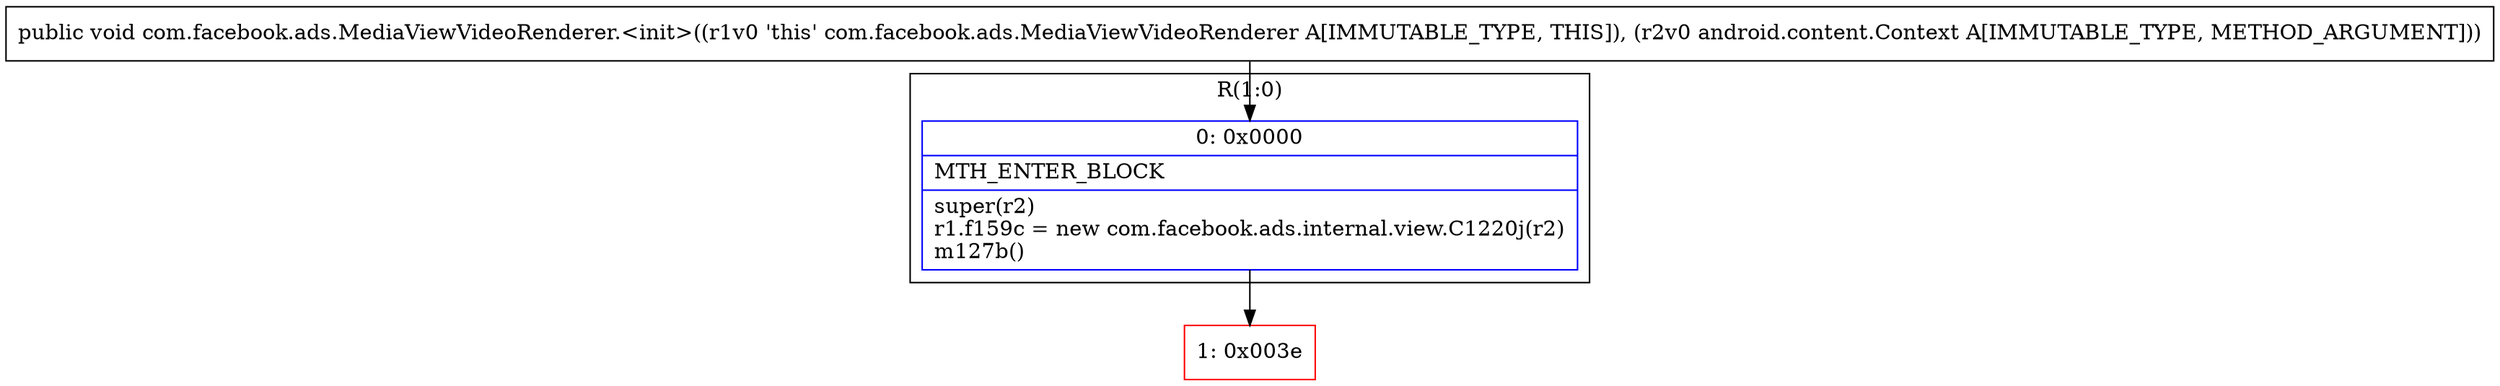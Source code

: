 digraph "CFG forcom.facebook.ads.MediaViewVideoRenderer.\<init\>(Landroid\/content\/Context;)V" {
subgraph cluster_Region_22225452 {
label = "R(1:0)";
node [shape=record,color=blue];
Node_0 [shape=record,label="{0\:\ 0x0000|MTH_ENTER_BLOCK\l|super(r2)\lr1.f159c = new com.facebook.ads.internal.view.C1220j(r2)\lm127b()\l}"];
}
Node_1 [shape=record,color=red,label="{1\:\ 0x003e}"];
MethodNode[shape=record,label="{public void com.facebook.ads.MediaViewVideoRenderer.\<init\>((r1v0 'this' com.facebook.ads.MediaViewVideoRenderer A[IMMUTABLE_TYPE, THIS]), (r2v0 android.content.Context A[IMMUTABLE_TYPE, METHOD_ARGUMENT])) }"];
MethodNode -> Node_0;
Node_0 -> Node_1;
}

